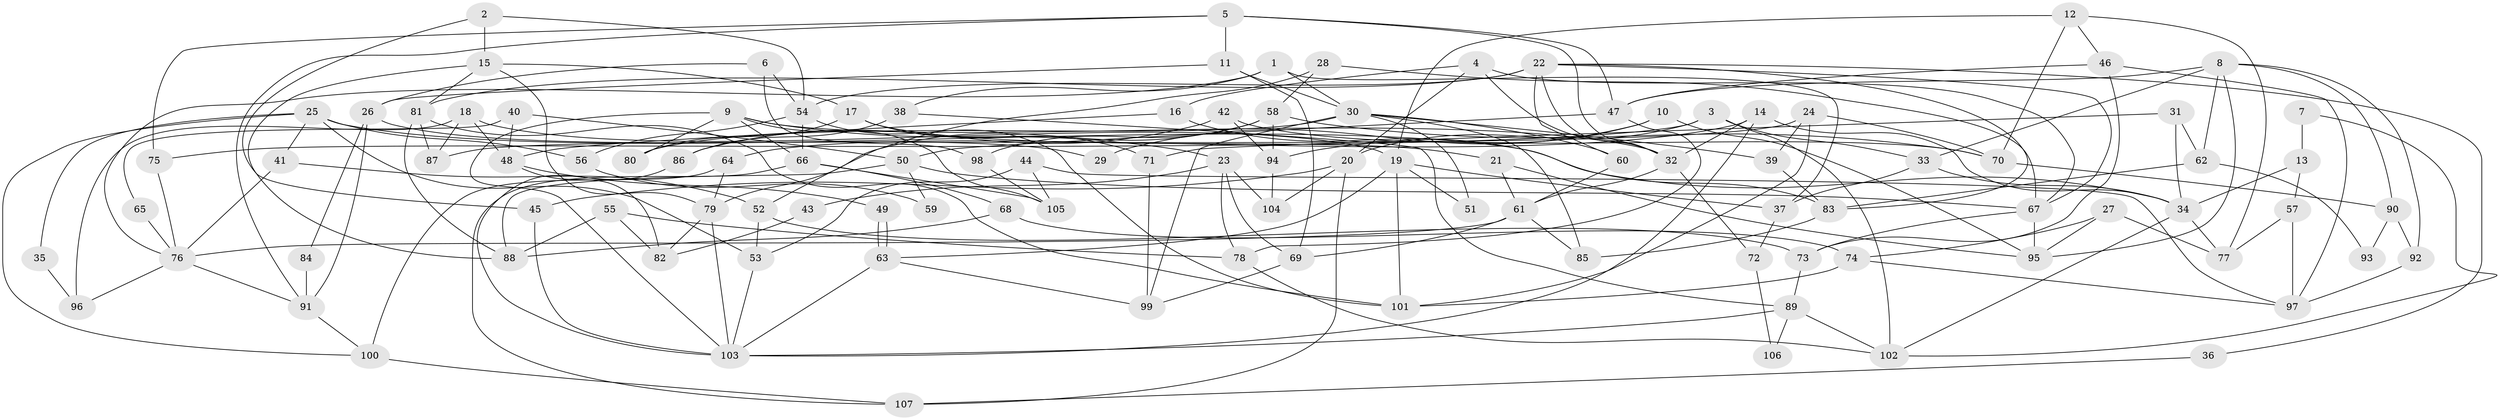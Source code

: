 // coarse degree distribution, {5: 0.23809523809523808, 8: 0.023809523809523808, 4: 0.21428571428571427, 2: 0.023809523809523808, 3: 0.14285714285714285, 7: 0.11904761904761904, 6: 0.11904761904761904, 9: 0.047619047619047616, 11: 0.07142857142857142}
// Generated by graph-tools (version 1.1) at 2025/52/03/04/25 21:52:21]
// undirected, 107 vertices, 214 edges
graph export_dot {
graph [start="1"]
  node [color=gray90,style=filled];
  1;
  2;
  3;
  4;
  5;
  6;
  7;
  8;
  9;
  10;
  11;
  12;
  13;
  14;
  15;
  16;
  17;
  18;
  19;
  20;
  21;
  22;
  23;
  24;
  25;
  26;
  27;
  28;
  29;
  30;
  31;
  32;
  33;
  34;
  35;
  36;
  37;
  38;
  39;
  40;
  41;
  42;
  43;
  44;
  45;
  46;
  47;
  48;
  49;
  50;
  51;
  52;
  53;
  54;
  55;
  56;
  57;
  58;
  59;
  60;
  61;
  62;
  63;
  64;
  65;
  66;
  67;
  68;
  69;
  70;
  71;
  72;
  73;
  74;
  75;
  76;
  77;
  78;
  79;
  80;
  81;
  82;
  83;
  84;
  85;
  86;
  87;
  88;
  89;
  90;
  91;
  92;
  93;
  94;
  95;
  96;
  97;
  98;
  99;
  100;
  101;
  102;
  103;
  104;
  105;
  106;
  107;
  1 -- 30;
  1 -- 37;
  1 -- 38;
  1 -- 76;
  2 -- 54;
  2 -- 15;
  2 -- 45;
  3 -- 33;
  3 -- 75;
  3 -- 20;
  3 -- 102;
  4 -- 20;
  4 -- 32;
  4 -- 16;
  4 -- 67;
  5 -- 11;
  5 -- 32;
  5 -- 47;
  5 -- 75;
  5 -- 91;
  6 -- 54;
  6 -- 26;
  6 -- 98;
  7 -- 102;
  7 -- 13;
  8 -- 47;
  8 -- 62;
  8 -- 33;
  8 -- 90;
  8 -- 92;
  8 -- 95;
  9 -- 23;
  9 -- 66;
  9 -- 32;
  9 -- 80;
  9 -- 103;
  9 -- 105;
  10 -- 95;
  10 -- 94;
  10 -- 29;
  11 -- 30;
  11 -- 69;
  11 -- 26;
  12 -- 19;
  12 -- 70;
  12 -- 46;
  12 -- 77;
  13 -- 34;
  13 -- 57;
  14 -- 64;
  14 -- 103;
  14 -- 32;
  14 -- 34;
  15 -- 81;
  15 -- 88;
  15 -- 17;
  15 -- 79;
  16 -- 83;
  16 -- 48;
  17 -- 21;
  17 -- 71;
  17 -- 80;
  18 -- 19;
  18 -- 87;
  18 -- 48;
  18 -- 96;
  19 -- 63;
  19 -- 101;
  19 -- 37;
  19 -- 51;
  20 -- 45;
  20 -- 104;
  20 -- 107;
  21 -- 95;
  21 -- 61;
  22 -- 67;
  22 -- 32;
  22 -- 36;
  22 -- 54;
  22 -- 60;
  22 -- 81;
  22 -- 83;
  23 -- 69;
  23 -- 78;
  23 -- 43;
  23 -- 104;
  24 -- 101;
  24 -- 70;
  24 -- 39;
  24 -- 87;
  25 -- 100;
  25 -- 41;
  25 -- 34;
  25 -- 35;
  25 -- 53;
  25 -- 56;
  26 -- 91;
  26 -- 29;
  26 -- 84;
  27 -- 95;
  27 -- 77;
  27 -- 74;
  28 -- 52;
  28 -- 67;
  28 -- 58;
  30 -- 80;
  30 -- 85;
  30 -- 39;
  30 -- 51;
  30 -- 60;
  30 -- 99;
  31 -- 34;
  31 -- 71;
  31 -- 62;
  32 -- 61;
  32 -- 72;
  33 -- 34;
  33 -- 37;
  34 -- 77;
  34 -- 102;
  35 -- 96;
  36 -- 107;
  37 -- 72;
  38 -- 89;
  38 -- 86;
  39 -- 83;
  40 -- 50;
  40 -- 48;
  40 -- 65;
  41 -- 52;
  41 -- 76;
  42 -- 86;
  42 -- 94;
  42 -- 70;
  43 -- 82;
  44 -- 105;
  44 -- 53;
  44 -- 97;
  45 -- 103;
  46 -- 47;
  46 -- 73;
  46 -- 97;
  47 -- 50;
  47 -- 78;
  48 -- 49;
  48 -- 82;
  49 -- 63;
  49 -- 63;
  50 -- 88;
  50 -- 67;
  50 -- 59;
  52 -- 73;
  52 -- 53;
  53 -- 103;
  54 -- 101;
  54 -- 56;
  54 -- 66;
  55 -- 78;
  55 -- 82;
  55 -- 88;
  56 -- 59;
  57 -- 97;
  57 -- 77;
  58 -- 70;
  58 -- 79;
  58 -- 94;
  58 -- 98;
  60 -- 61;
  61 -- 69;
  61 -- 76;
  61 -- 85;
  62 -- 83;
  62 -- 93;
  63 -- 103;
  63 -- 99;
  64 -- 100;
  64 -- 79;
  65 -- 76;
  66 -- 105;
  66 -- 68;
  66 -- 107;
  67 -- 73;
  67 -- 95;
  68 -- 74;
  68 -- 88;
  69 -- 99;
  70 -- 90;
  71 -- 99;
  72 -- 106;
  73 -- 89;
  74 -- 97;
  74 -- 101;
  75 -- 76;
  76 -- 91;
  76 -- 96;
  78 -- 102;
  79 -- 82;
  79 -- 103;
  81 -- 88;
  81 -- 87;
  81 -- 101;
  83 -- 85;
  84 -- 91;
  86 -- 103;
  89 -- 102;
  89 -- 103;
  89 -- 106;
  90 -- 92;
  90 -- 93;
  91 -- 100;
  92 -- 97;
  94 -- 104;
  98 -- 105;
  100 -- 107;
}
